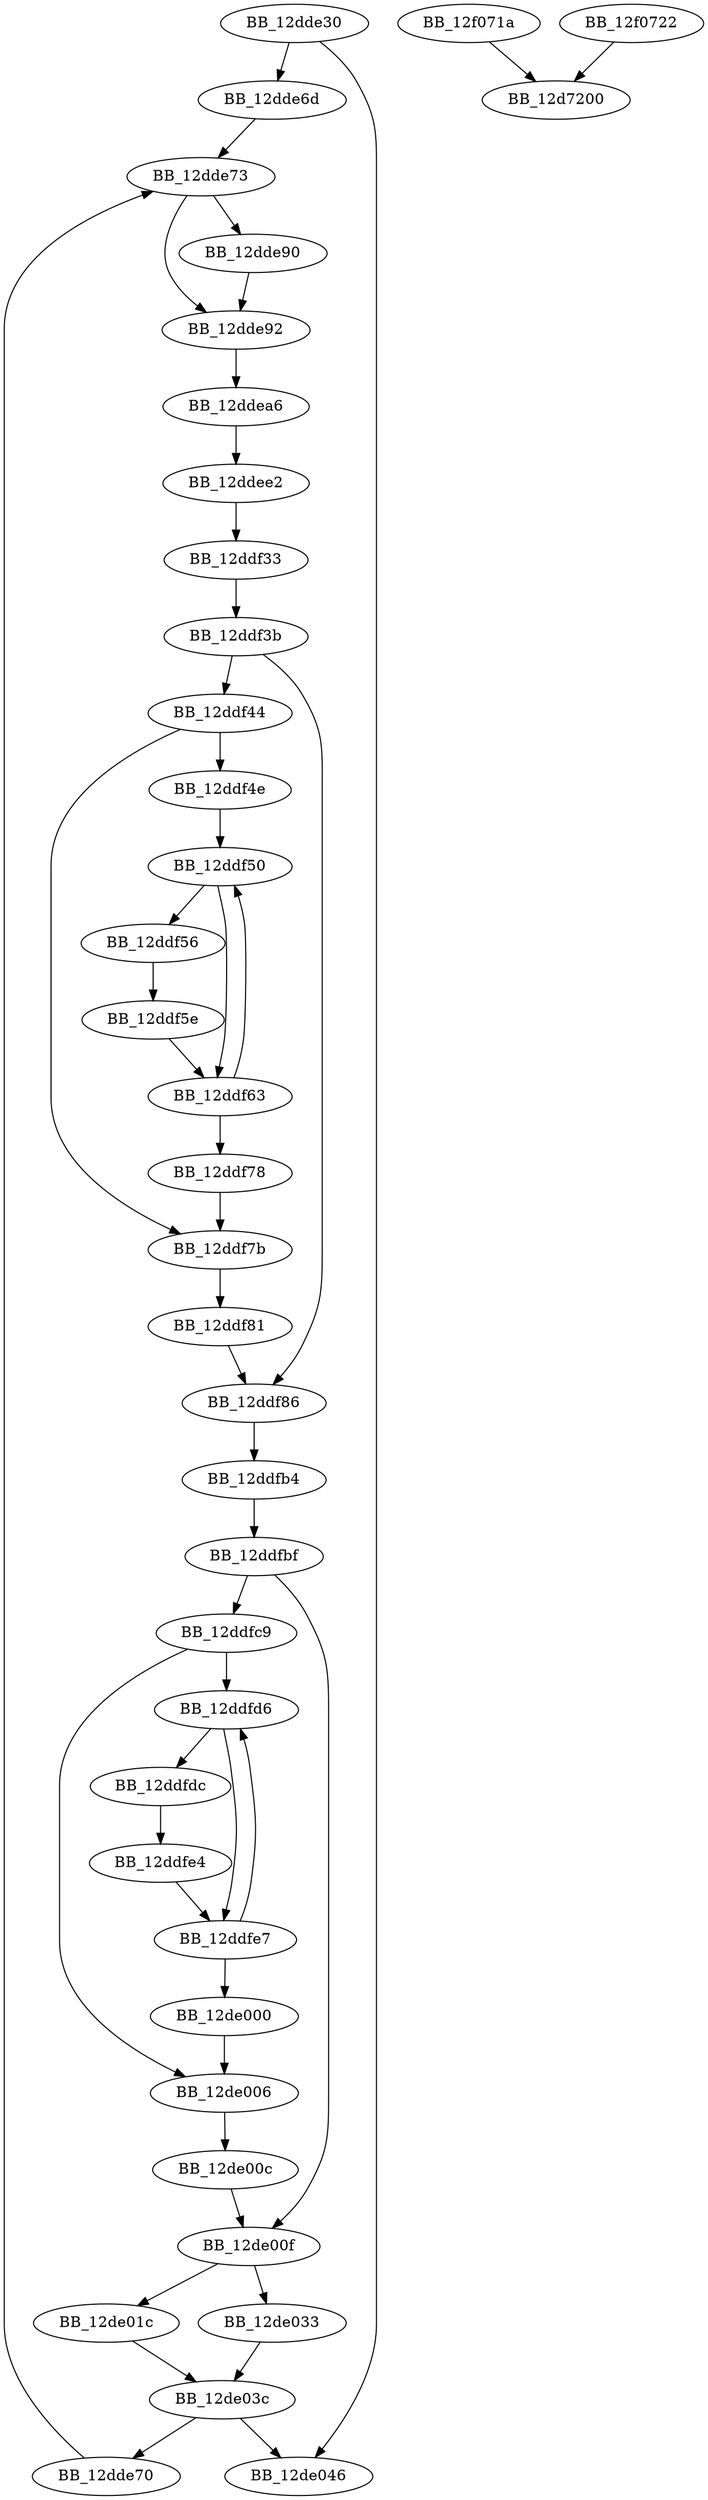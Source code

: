 DiGraph sub_12DDE30{
BB_12dde30->BB_12dde6d
BB_12dde30->BB_12de046
BB_12dde6d->BB_12dde73
BB_12dde70->BB_12dde73
BB_12dde73->BB_12dde90
BB_12dde73->BB_12dde92
BB_12dde90->BB_12dde92
BB_12dde92->BB_12ddea6
BB_12ddea6->BB_12ddee2
BB_12ddee2->BB_12ddf33
BB_12ddf33->BB_12ddf3b
BB_12ddf3b->BB_12ddf44
BB_12ddf3b->BB_12ddf86
BB_12ddf44->BB_12ddf4e
BB_12ddf44->BB_12ddf7b
BB_12ddf4e->BB_12ddf50
BB_12ddf50->BB_12ddf56
BB_12ddf50->BB_12ddf63
BB_12ddf56->BB_12ddf5e
BB_12ddf5e->BB_12ddf63
BB_12ddf63->BB_12ddf50
BB_12ddf63->BB_12ddf78
BB_12ddf78->BB_12ddf7b
BB_12ddf7b->BB_12ddf81
BB_12ddf81->BB_12ddf86
BB_12ddf86->BB_12ddfb4
BB_12ddfb4->BB_12ddfbf
BB_12ddfbf->BB_12ddfc9
BB_12ddfbf->BB_12de00f
BB_12ddfc9->BB_12ddfd6
BB_12ddfc9->BB_12de006
BB_12ddfd6->BB_12ddfdc
BB_12ddfd6->BB_12ddfe7
BB_12ddfdc->BB_12ddfe4
BB_12ddfe4->BB_12ddfe7
BB_12ddfe7->BB_12ddfd6
BB_12ddfe7->BB_12de000
BB_12de000->BB_12de006
BB_12de006->BB_12de00c
BB_12de00c->BB_12de00f
BB_12de00f->BB_12de01c
BB_12de00f->BB_12de033
BB_12de01c->BB_12de03c
BB_12de033->BB_12de03c
BB_12de03c->BB_12dde70
BB_12de03c->BB_12de046
BB_12f071a->BB_12d7200
BB_12f0722->BB_12d7200
}
